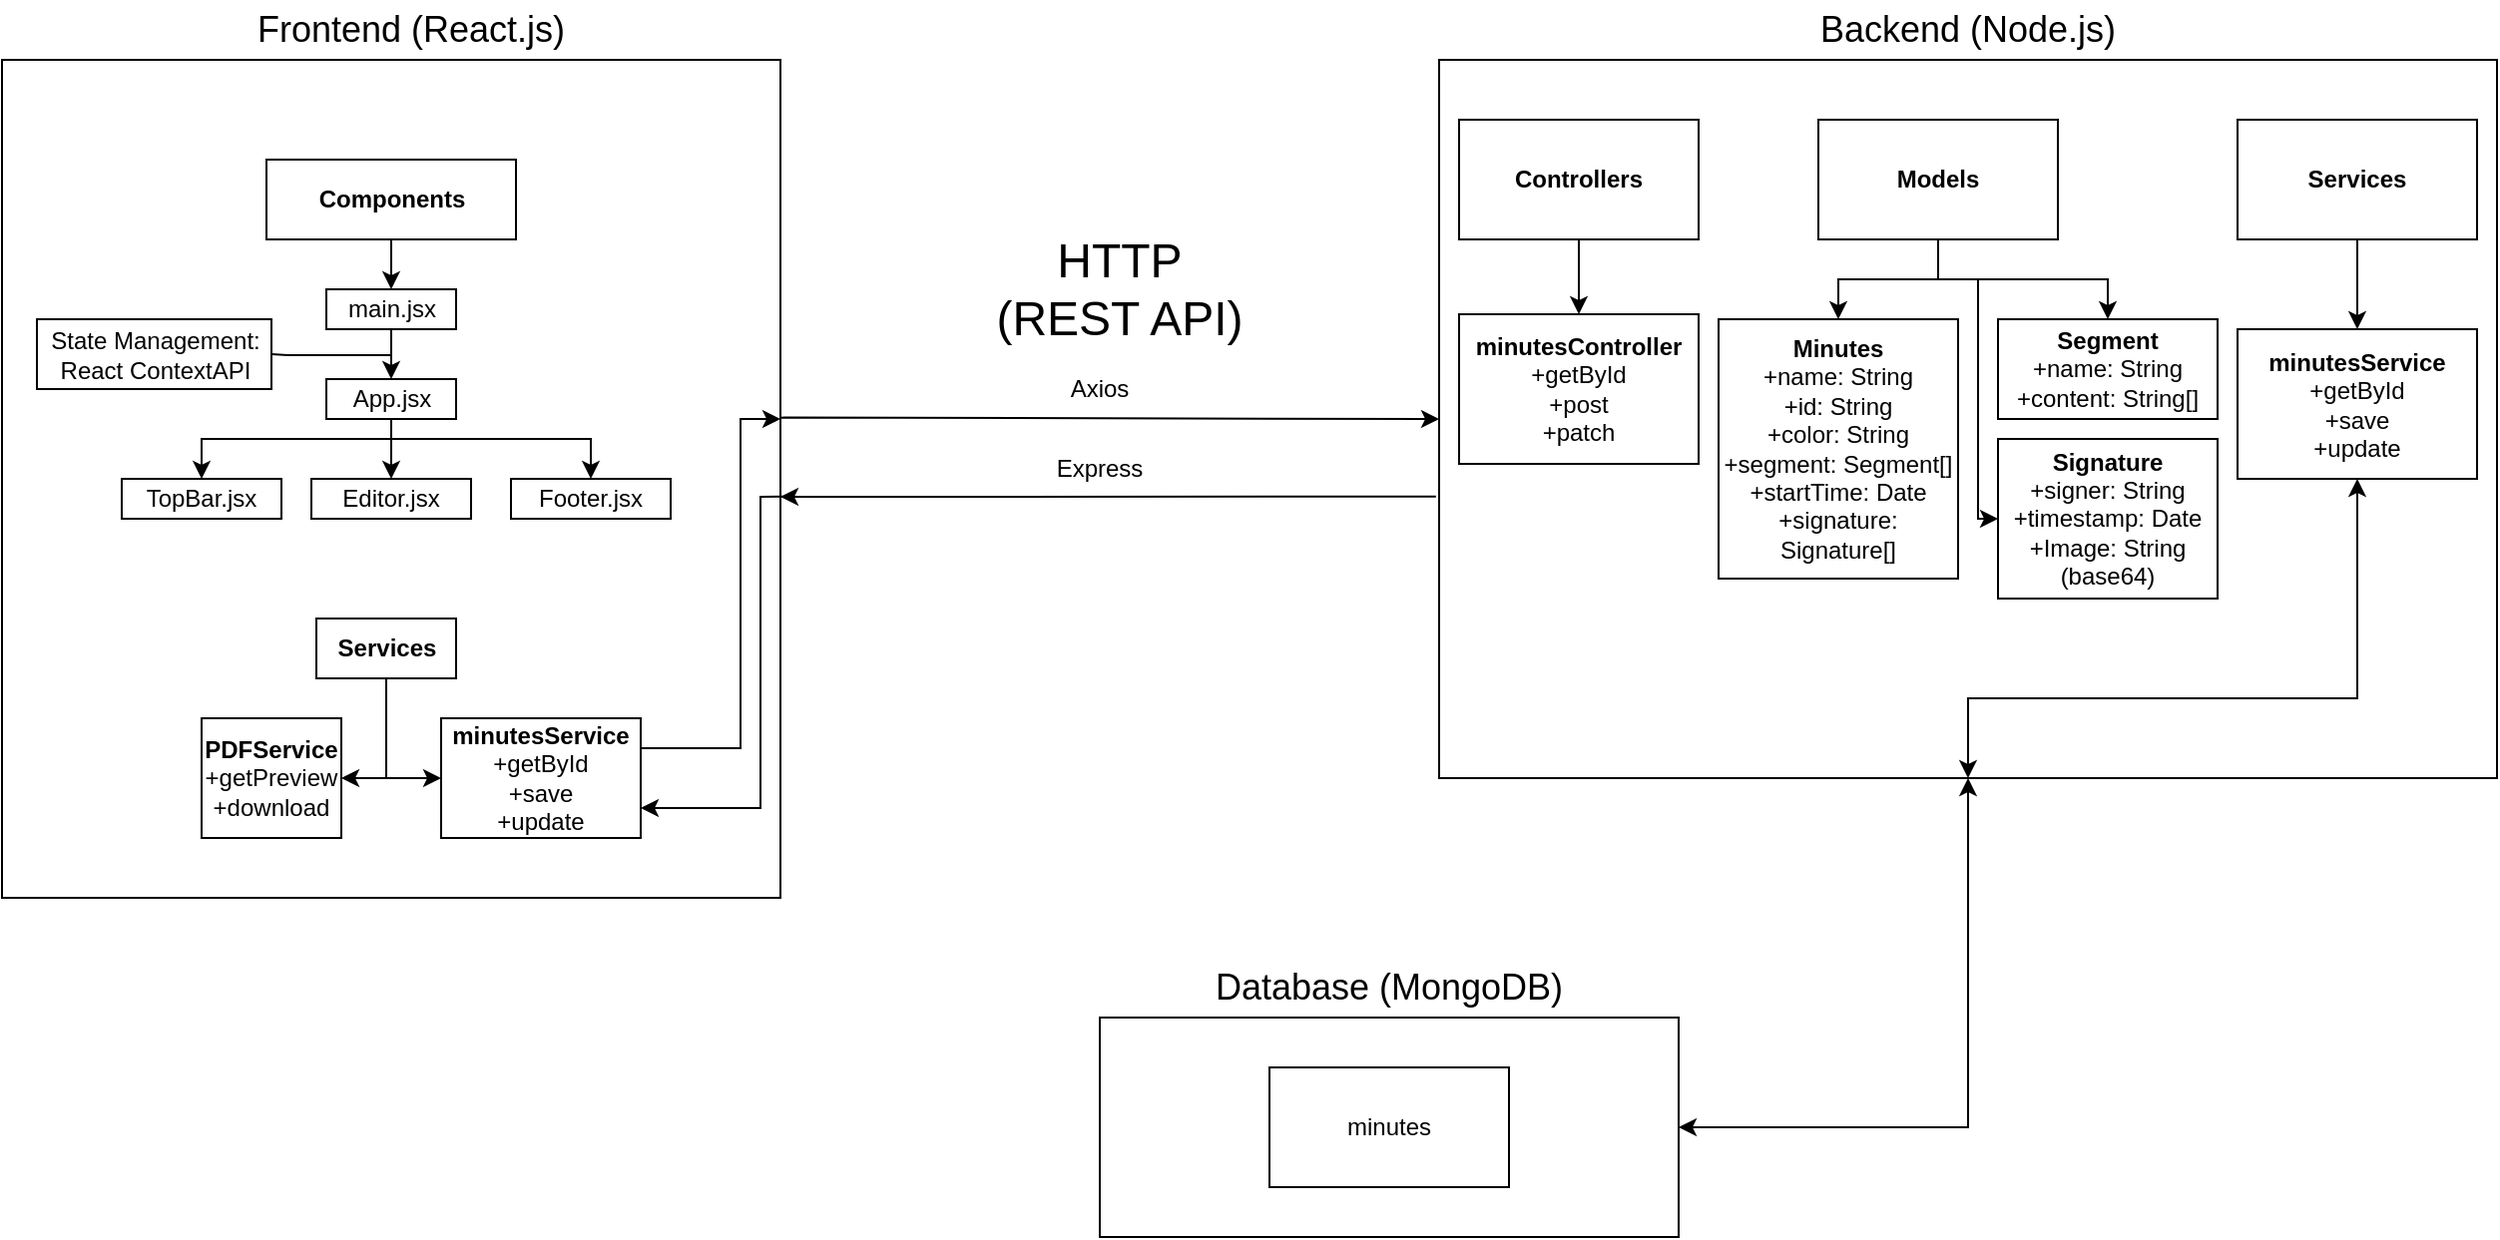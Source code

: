 <mxfile version="23.0.2" type="github">
  <diagram name="Page-1" id="U45NYtDjEI4FAYeAbNTo">
    <mxGraphModel dx="1489" dy="764" grid="1" gridSize="10" guides="1" tooltips="1" connect="1" arrows="1" fold="1" page="1" pageScale="1" pageWidth="850" pageHeight="1100" math="0" shadow="0">
      <root>
        <mxCell id="0" />
        <mxCell id="1" parent="0" />
        <mxCell id="TPfpgC2MNn1oKyn_6Xrf-15" style="edgeStyle=orthogonalEdgeStyle;rounded=0;orthogonalLoop=1;jettySize=auto;html=1;entryX=0;entryY=0.5;entryDx=0;entryDy=0;exitX=1.001;exitY=0.427;exitDx=0;exitDy=0;exitPerimeter=0;" edge="1" parent="1" source="TPfpgC2MNn1oKyn_6Xrf-1" target="TPfpgC2MNn1oKyn_6Xrf-2">
          <mxGeometry relative="1" as="geometry">
            <Array as="points">
              <mxPoint x="482" y="259" />
            </Array>
          </mxGeometry>
        </mxCell>
        <mxCell id="TPfpgC2MNn1oKyn_6Xrf-1" value="" style="rounded=0;whiteSpace=wrap;html=1;" vertex="1" parent="1">
          <mxGeometry x="90" y="80" width="390" height="420" as="geometry" />
        </mxCell>
        <mxCell id="TPfpgC2MNn1oKyn_6Xrf-2" value="" style="rounded=0;whiteSpace=wrap;html=1;" vertex="1" parent="1">
          <mxGeometry x="810" y="80" width="530" height="360" as="geometry" />
        </mxCell>
        <mxCell id="TPfpgC2MNn1oKyn_6Xrf-3" value="" style="rounded=0;whiteSpace=wrap;html=1;" vertex="1" parent="1">
          <mxGeometry x="640" y="560" width="290" height="110" as="geometry" />
        </mxCell>
        <mxCell id="TPfpgC2MNn1oKyn_6Xrf-4" value="Frontend (React.js)" style="text;html=1;strokeColor=none;fillColor=none;align=center;verticalAlign=middle;whiteSpace=wrap;rounded=0;fontSize=18;" vertex="1" parent="1">
          <mxGeometry x="100" y="50" width="390" height="30" as="geometry" />
        </mxCell>
        <mxCell id="TPfpgC2MNn1oKyn_6Xrf-5" value="Backend (Node.js)" style="text;html=1;strokeColor=none;fillColor=none;align=center;verticalAlign=middle;whiteSpace=wrap;rounded=0;fontSize=18;" vertex="1" parent="1">
          <mxGeometry x="810" y="50" width="530" height="30" as="geometry" />
        </mxCell>
        <mxCell id="TPfpgC2MNn1oKyn_6Xrf-6" value="Database (MongoDB)" style="text;html=1;strokeColor=none;fillColor=none;align=center;verticalAlign=middle;whiteSpace=wrap;rounded=0;fontSize=18;" vertex="1" parent="1">
          <mxGeometry x="640" y="530" width="290" height="30" as="geometry" />
        </mxCell>
        <mxCell id="TPfpgC2MNn1oKyn_6Xrf-31" style="edgeStyle=orthogonalEdgeStyle;rounded=0;orthogonalLoop=1;jettySize=auto;html=1;entryX=1;entryY=0.5;entryDx=0;entryDy=0;" edge="1" parent="1" source="TPfpgC2MNn1oKyn_6Xrf-8" target="TPfpgC2MNn1oKyn_6Xrf-28">
          <mxGeometry relative="1" as="geometry" />
        </mxCell>
        <mxCell id="TPfpgC2MNn1oKyn_6Xrf-32" style="edgeStyle=orthogonalEdgeStyle;rounded=0;orthogonalLoop=1;jettySize=auto;html=1;entryX=0;entryY=0.5;entryDx=0;entryDy=0;" edge="1" parent="1" source="TPfpgC2MNn1oKyn_6Xrf-8" target="TPfpgC2MNn1oKyn_6Xrf-29">
          <mxGeometry relative="1" as="geometry" />
        </mxCell>
        <mxCell id="TPfpgC2MNn1oKyn_6Xrf-8" value="Services" style="rounded=0;whiteSpace=wrap;html=1;fontStyle=1" vertex="1" parent="1">
          <mxGeometry x="247.5" y="360" width="70" height="30" as="geometry" />
        </mxCell>
        <mxCell id="TPfpgC2MNn1oKyn_6Xrf-23" style="edgeStyle=orthogonalEdgeStyle;rounded=0;orthogonalLoop=1;jettySize=auto;html=1;entryX=0.5;entryY=0;entryDx=0;entryDy=0;" edge="1" parent="1" source="TPfpgC2MNn1oKyn_6Xrf-9" target="TPfpgC2MNn1oKyn_6Xrf-22">
          <mxGeometry relative="1" as="geometry" />
        </mxCell>
        <mxCell id="TPfpgC2MNn1oKyn_6Xrf-9" value="Controllers" style="rounded=0;whiteSpace=wrap;html=1;fontStyle=1" vertex="1" parent="1">
          <mxGeometry x="820" y="110" width="120" height="60" as="geometry" />
        </mxCell>
        <mxCell id="TPfpgC2MNn1oKyn_6Xrf-25" style="edgeStyle=orthogonalEdgeStyle;rounded=0;orthogonalLoop=1;jettySize=auto;html=1;entryX=0.5;entryY=0;entryDx=0;entryDy=0;" edge="1" parent="1" source="TPfpgC2MNn1oKyn_6Xrf-10" target="TPfpgC2MNn1oKyn_6Xrf-24">
          <mxGeometry relative="1" as="geometry" />
        </mxCell>
        <mxCell id="TPfpgC2MNn1oKyn_6Xrf-58" style="edgeStyle=orthogonalEdgeStyle;rounded=0;orthogonalLoop=1;jettySize=auto;html=1;" edge="1" parent="1" source="TPfpgC2MNn1oKyn_6Xrf-10" target="TPfpgC2MNn1oKyn_6Xrf-57">
          <mxGeometry relative="1" as="geometry" />
        </mxCell>
        <mxCell id="TPfpgC2MNn1oKyn_6Xrf-60" style="edgeStyle=orthogonalEdgeStyle;rounded=0;orthogonalLoop=1;jettySize=auto;html=1;entryX=0;entryY=0.5;entryDx=0;entryDy=0;exitX=0.5;exitY=1;exitDx=0;exitDy=0;" edge="1" parent="1" source="TPfpgC2MNn1oKyn_6Xrf-10" target="TPfpgC2MNn1oKyn_6Xrf-59">
          <mxGeometry relative="1" as="geometry">
            <Array as="points">
              <mxPoint x="1060" y="190" />
              <mxPoint x="1080" y="190" />
            </Array>
          </mxGeometry>
        </mxCell>
        <mxCell id="TPfpgC2MNn1oKyn_6Xrf-10" value="Models" style="rounded=0;whiteSpace=wrap;html=1;fontStyle=1" vertex="1" parent="1">
          <mxGeometry x="1000" y="110" width="120" height="60" as="geometry" />
        </mxCell>
        <mxCell id="TPfpgC2MNn1oKyn_6Xrf-27" style="edgeStyle=orthogonalEdgeStyle;rounded=0;orthogonalLoop=1;jettySize=auto;html=1;entryX=0.5;entryY=0;entryDx=0;entryDy=0;" edge="1" parent="1" source="TPfpgC2MNn1oKyn_6Xrf-11" target="TPfpgC2MNn1oKyn_6Xrf-26">
          <mxGeometry relative="1" as="geometry" />
        </mxCell>
        <mxCell id="TPfpgC2MNn1oKyn_6Xrf-11" value="Services" style="rounded=0;whiteSpace=wrap;html=1;fontStyle=1" vertex="1" parent="1">
          <mxGeometry x="1210" y="110" width="120" height="60" as="geometry" />
        </mxCell>
        <mxCell id="TPfpgC2MNn1oKyn_6Xrf-13" value="minutes" style="rounded=0;whiteSpace=wrap;html=1;" vertex="1" parent="1">
          <mxGeometry x="725" y="585" width="120" height="60" as="geometry" />
        </mxCell>
        <mxCell id="TPfpgC2MNn1oKyn_6Xrf-16" value="" style="endArrow=classic;html=1;rounded=0;exitX=-0.003;exitY=0.608;exitDx=0;exitDy=0;exitPerimeter=0;" edge="1" parent="1" source="TPfpgC2MNn1oKyn_6Xrf-2">
          <mxGeometry width="50" height="50" relative="1" as="geometry">
            <mxPoint x="811" y="298" as="sourcePoint" />
            <mxPoint x="480" y="299" as="targetPoint" />
          </mxGeometry>
        </mxCell>
        <mxCell id="TPfpgC2MNn1oKyn_6Xrf-17" value="Axios" style="text;html=1;strokeColor=none;fillColor=none;align=center;verticalAlign=middle;whiteSpace=wrap;rounded=0;" vertex="1" parent="1">
          <mxGeometry x="560" y="230" width="160" height="30" as="geometry" />
        </mxCell>
        <mxCell id="TPfpgC2MNn1oKyn_6Xrf-18" value="Express" style="text;html=1;strokeColor=none;fillColor=none;align=center;verticalAlign=middle;whiteSpace=wrap;rounded=0;" vertex="1" parent="1">
          <mxGeometry x="610" y="270" width="60" height="30" as="geometry" />
        </mxCell>
        <mxCell id="TPfpgC2MNn1oKyn_6Xrf-19" value="HTTP (REST API)" style="text;html=1;strokeColor=none;fillColor=none;align=center;verticalAlign=middle;whiteSpace=wrap;rounded=0;fontSize=24;" vertex="1" parent="1">
          <mxGeometry x="580" y="180" width="140" height="30" as="geometry" />
        </mxCell>
        <mxCell id="TPfpgC2MNn1oKyn_6Xrf-20" value="" style="endArrow=classic;startArrow=classic;html=1;rounded=0;entryX=0.5;entryY=1;entryDx=0;entryDy=0;exitX=1;exitY=0.5;exitDx=0;exitDy=0;" edge="1" parent="1" source="TPfpgC2MNn1oKyn_6Xrf-3" target="TPfpgC2MNn1oKyn_6Xrf-2">
          <mxGeometry width="50" height="50" relative="1" as="geometry">
            <mxPoint x="1020" y="660" as="sourcePoint" />
            <mxPoint x="1070" y="610" as="targetPoint" />
            <Array as="points">
              <mxPoint x="1075" y="615" />
            </Array>
          </mxGeometry>
        </mxCell>
        <mxCell id="TPfpgC2MNn1oKyn_6Xrf-22" value="&lt;b&gt;minutesController&lt;/b&gt;&lt;br&gt;+getById&lt;br&gt;+post&lt;br&gt;+patch" style="rounded=0;whiteSpace=wrap;html=1;" vertex="1" parent="1">
          <mxGeometry x="820" y="207.5" width="120" height="75" as="geometry" />
        </mxCell>
        <mxCell id="TPfpgC2MNn1oKyn_6Xrf-24" value="&lt;b&gt;Minutes&lt;/b&gt;&lt;br&gt;+name: String&lt;br&gt;+id: String&lt;br&gt;+color: String&lt;br&gt;+segment: Segment[]&lt;br&gt;+startTime: Date&lt;br&gt;+signature: Signature[]" style="rounded=0;whiteSpace=wrap;html=1;" vertex="1" parent="1">
          <mxGeometry x="950" y="210" width="120" height="130" as="geometry" />
        </mxCell>
        <mxCell id="TPfpgC2MNn1oKyn_6Xrf-26" value="&lt;b&gt;minutesService&lt;/b&gt;&lt;br&gt;+getById&lt;br&gt;+save&lt;br&gt;+update" style="rounded=0;whiteSpace=wrap;html=1;" vertex="1" parent="1">
          <mxGeometry x="1210" y="215" width="120" height="75" as="geometry" />
        </mxCell>
        <mxCell id="TPfpgC2MNn1oKyn_6Xrf-28" value="&lt;b&gt;PDFService&lt;/b&gt;&lt;br&gt;+getPreview&lt;br&gt;+download" style="rounded=0;whiteSpace=wrap;html=1;" vertex="1" parent="1">
          <mxGeometry x="190" y="410" width="70" height="60" as="geometry" />
        </mxCell>
        <mxCell id="TPfpgC2MNn1oKyn_6Xrf-29" value="&lt;b&gt;minutesService&lt;br&gt;&lt;/b&gt;+getById&lt;br&gt;+save&lt;br&gt;+update" style="rounded=0;whiteSpace=wrap;html=1;" vertex="1" parent="1">
          <mxGeometry x="310" y="410" width="100" height="60" as="geometry" />
        </mxCell>
        <mxCell id="TPfpgC2MNn1oKyn_6Xrf-33" value="State Management: React ContextAPI" style="rounded=0;whiteSpace=wrap;html=1;" vertex="1" parent="1">
          <mxGeometry x="107.5" y="210" width="117.5" height="35" as="geometry" />
        </mxCell>
        <mxCell id="TPfpgC2MNn1oKyn_6Xrf-39" style="edgeStyle=orthogonalEdgeStyle;rounded=0;orthogonalLoop=1;jettySize=auto;html=1;entryX=0.5;entryY=0;entryDx=0;entryDy=0;" edge="1" parent="1" source="TPfpgC2MNn1oKyn_6Xrf-35" target="TPfpgC2MNn1oKyn_6Xrf-36">
          <mxGeometry relative="1" as="geometry" />
        </mxCell>
        <mxCell id="TPfpgC2MNn1oKyn_6Xrf-35" value="Components" style="rounded=0;whiteSpace=wrap;html=1;fontStyle=1" vertex="1" parent="1">
          <mxGeometry x="222.5" y="130" width="125" height="40" as="geometry" />
        </mxCell>
        <mxCell id="TPfpgC2MNn1oKyn_6Xrf-42" style="edgeStyle=orthogonalEdgeStyle;rounded=0;orthogonalLoop=1;jettySize=auto;html=1;entryX=0.5;entryY=0;entryDx=0;entryDy=0;" edge="1" parent="1" source="TPfpgC2MNn1oKyn_6Xrf-36" target="TPfpgC2MNn1oKyn_6Xrf-41">
          <mxGeometry relative="1" as="geometry" />
        </mxCell>
        <mxCell id="TPfpgC2MNn1oKyn_6Xrf-44" style="edgeStyle=orthogonalEdgeStyle;rounded=0;orthogonalLoop=1;jettySize=auto;html=1;entryX=1;entryY=0.5;entryDx=0;entryDy=0;strokeColor=default;endArrow=none;endFill=0;" edge="1" parent="1" source="TPfpgC2MNn1oKyn_6Xrf-36" target="TPfpgC2MNn1oKyn_6Xrf-33">
          <mxGeometry relative="1" as="geometry">
            <Array as="points">
              <mxPoint x="285" y="228" />
              <mxPoint x="233" y="228" />
            </Array>
          </mxGeometry>
        </mxCell>
        <mxCell id="TPfpgC2MNn1oKyn_6Xrf-36" value="main.jsx" style="rounded=0;whiteSpace=wrap;html=1;" vertex="1" parent="1">
          <mxGeometry x="252.5" y="195" width="65" height="20" as="geometry" />
        </mxCell>
        <mxCell id="TPfpgC2MNn1oKyn_6Xrf-38" value="TopBar.jsx" style="rounded=0;whiteSpace=wrap;html=1;" vertex="1" parent="1">
          <mxGeometry x="150" y="290" width="80" height="20" as="geometry" />
        </mxCell>
        <mxCell id="TPfpgC2MNn1oKyn_6Xrf-45" style="edgeStyle=orthogonalEdgeStyle;rounded=0;orthogonalLoop=1;jettySize=auto;html=1;" edge="1" parent="1" source="TPfpgC2MNn1oKyn_6Xrf-41" target="TPfpgC2MNn1oKyn_6Xrf-38">
          <mxGeometry relative="1" as="geometry">
            <Array as="points">
              <mxPoint x="285" y="270" />
              <mxPoint x="190" y="270" />
            </Array>
          </mxGeometry>
        </mxCell>
        <mxCell id="TPfpgC2MNn1oKyn_6Xrf-47" style="edgeStyle=orthogonalEdgeStyle;rounded=0;orthogonalLoop=1;jettySize=auto;html=1;entryX=0.5;entryY=0;entryDx=0;entryDy=0;" edge="1" parent="1" source="TPfpgC2MNn1oKyn_6Xrf-41" target="TPfpgC2MNn1oKyn_6Xrf-46">
          <mxGeometry relative="1" as="geometry" />
        </mxCell>
        <mxCell id="TPfpgC2MNn1oKyn_6Xrf-49" style="edgeStyle=orthogonalEdgeStyle;rounded=0;orthogonalLoop=1;jettySize=auto;html=1;" edge="1" parent="1" source="TPfpgC2MNn1oKyn_6Xrf-41" target="TPfpgC2MNn1oKyn_6Xrf-48">
          <mxGeometry relative="1" as="geometry">
            <Array as="points">
              <mxPoint x="285" y="270" />
              <mxPoint x="385" y="270" />
            </Array>
          </mxGeometry>
        </mxCell>
        <mxCell id="TPfpgC2MNn1oKyn_6Xrf-41" value="App.jsx" style="rounded=0;whiteSpace=wrap;html=1;" vertex="1" parent="1">
          <mxGeometry x="252.5" y="240" width="65" height="20" as="geometry" />
        </mxCell>
        <mxCell id="TPfpgC2MNn1oKyn_6Xrf-46" value="Editor.jsx" style="rounded=0;whiteSpace=wrap;html=1;" vertex="1" parent="1">
          <mxGeometry x="245" y="290" width="80" height="20" as="geometry" />
        </mxCell>
        <mxCell id="TPfpgC2MNn1oKyn_6Xrf-48" value="Footer.jsx" style="rounded=0;whiteSpace=wrap;html=1;" vertex="1" parent="1">
          <mxGeometry x="345" y="290" width="80" height="20" as="geometry" />
        </mxCell>
        <mxCell id="TPfpgC2MNn1oKyn_6Xrf-51" value="" style="endArrow=classic;html=1;rounded=0;exitX=1;exitY=0.25;exitDx=0;exitDy=0;" edge="1" parent="1" source="TPfpgC2MNn1oKyn_6Xrf-29">
          <mxGeometry width="50" height="50" relative="1" as="geometry">
            <mxPoint x="410" y="580" as="sourcePoint" />
            <mxPoint x="480" y="260" as="targetPoint" />
            <Array as="points">
              <mxPoint x="460" y="425" />
              <mxPoint x="460" y="260" />
            </Array>
          </mxGeometry>
        </mxCell>
        <mxCell id="TPfpgC2MNn1oKyn_6Xrf-52" value="" style="endArrow=classic;html=1;rounded=0;exitX=1.003;exitY=0.521;exitDx=0;exitDy=0;exitPerimeter=0;entryX=1;entryY=0.75;entryDx=0;entryDy=0;" edge="1" parent="1" source="TPfpgC2MNn1oKyn_6Xrf-1" target="TPfpgC2MNn1oKyn_6Xrf-29">
          <mxGeometry width="50" height="50" relative="1" as="geometry">
            <mxPoint x="510" y="420" as="sourcePoint" />
            <mxPoint x="560" y="370" as="targetPoint" />
            <Array as="points">
              <mxPoint x="470" y="299" />
              <mxPoint x="470" y="455" />
            </Array>
          </mxGeometry>
        </mxCell>
        <mxCell id="TPfpgC2MNn1oKyn_6Xrf-56" value="" style="endArrow=classic;html=1;rounded=0;exitX=0.5;exitY=1;exitDx=0;exitDy=0;entryX=0.5;entryY=1;entryDx=0;entryDy=0;startArrow=classic;startFill=1;" edge="1" parent="1" source="TPfpgC2MNn1oKyn_6Xrf-26" target="TPfpgC2MNn1oKyn_6Xrf-2">
          <mxGeometry width="50" height="50" relative="1" as="geometry">
            <mxPoint x="1190" y="400" as="sourcePoint" />
            <mxPoint x="1240" y="350" as="targetPoint" />
            <Array as="points">
              <mxPoint x="1270" y="400" />
              <mxPoint x="1170" y="400" />
              <mxPoint x="1075" y="400" />
            </Array>
          </mxGeometry>
        </mxCell>
        <mxCell id="TPfpgC2MNn1oKyn_6Xrf-57" value="&lt;b&gt;Segment&lt;/b&gt;&lt;br&gt;+name: String&lt;br&gt;+content: String[]" style="rounded=0;whiteSpace=wrap;html=1;" vertex="1" parent="1">
          <mxGeometry x="1090" y="210" width="110" height="50" as="geometry" />
        </mxCell>
        <mxCell id="TPfpgC2MNn1oKyn_6Xrf-59" value="&lt;b&gt;Signature&lt;/b&gt;&lt;br&gt;+signer: String&lt;br&gt;+timestamp: Date&lt;br&gt;+Image: String (base64)" style="rounded=0;whiteSpace=wrap;html=1;" vertex="1" parent="1">
          <mxGeometry x="1090" y="270" width="110" height="80" as="geometry" />
        </mxCell>
      </root>
    </mxGraphModel>
  </diagram>
</mxfile>
